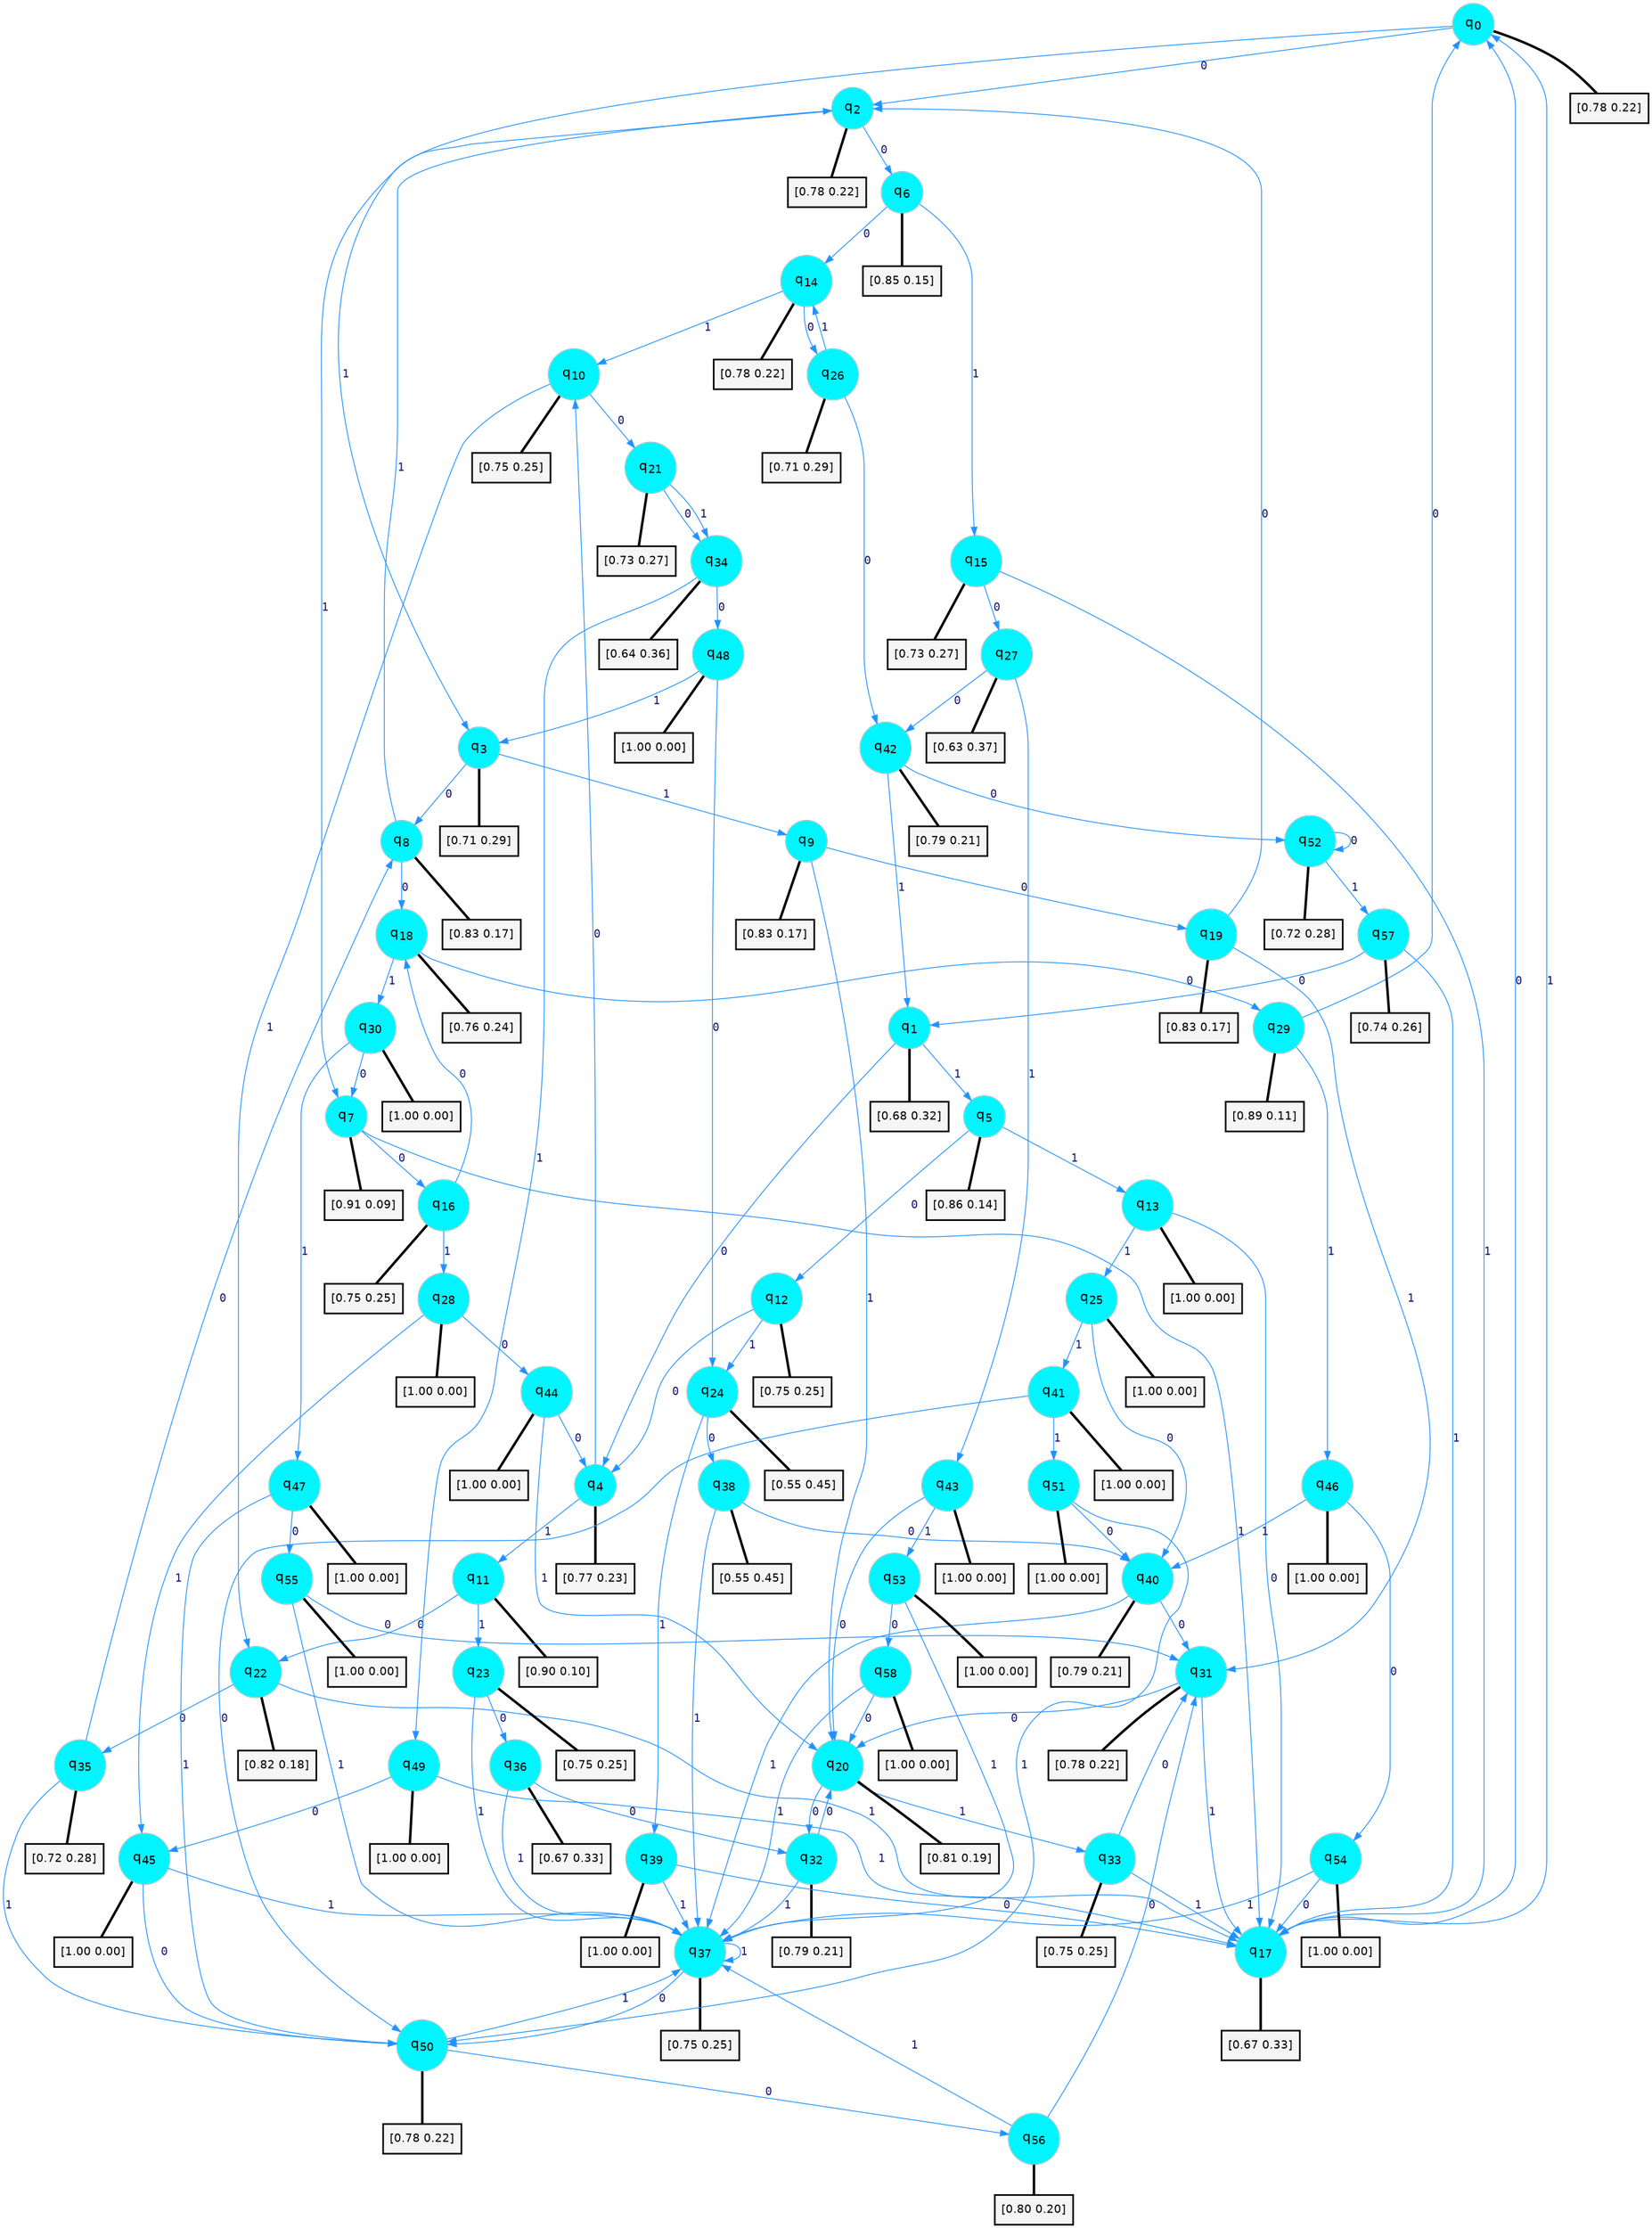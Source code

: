 digraph G {
graph [
bgcolor=transparent, dpi=300, rankdir=TD, size="40,25"];
node [
color=gray, fillcolor=turquoise1, fontcolor=black, fontname=Helvetica, fontsize=16, fontweight=bold, shape=circle, style=filled];
edge [
arrowsize=1, color=dodgerblue1, fontcolor=midnightblue, fontname=courier, fontweight=bold, penwidth=1, style=solid, weight=20];
0[label=<q<SUB>0</SUB>>];
1[label=<q<SUB>1</SUB>>];
2[label=<q<SUB>2</SUB>>];
3[label=<q<SUB>3</SUB>>];
4[label=<q<SUB>4</SUB>>];
5[label=<q<SUB>5</SUB>>];
6[label=<q<SUB>6</SUB>>];
7[label=<q<SUB>7</SUB>>];
8[label=<q<SUB>8</SUB>>];
9[label=<q<SUB>9</SUB>>];
10[label=<q<SUB>10</SUB>>];
11[label=<q<SUB>11</SUB>>];
12[label=<q<SUB>12</SUB>>];
13[label=<q<SUB>13</SUB>>];
14[label=<q<SUB>14</SUB>>];
15[label=<q<SUB>15</SUB>>];
16[label=<q<SUB>16</SUB>>];
17[label=<q<SUB>17</SUB>>];
18[label=<q<SUB>18</SUB>>];
19[label=<q<SUB>19</SUB>>];
20[label=<q<SUB>20</SUB>>];
21[label=<q<SUB>21</SUB>>];
22[label=<q<SUB>22</SUB>>];
23[label=<q<SUB>23</SUB>>];
24[label=<q<SUB>24</SUB>>];
25[label=<q<SUB>25</SUB>>];
26[label=<q<SUB>26</SUB>>];
27[label=<q<SUB>27</SUB>>];
28[label=<q<SUB>28</SUB>>];
29[label=<q<SUB>29</SUB>>];
30[label=<q<SUB>30</SUB>>];
31[label=<q<SUB>31</SUB>>];
32[label=<q<SUB>32</SUB>>];
33[label=<q<SUB>33</SUB>>];
34[label=<q<SUB>34</SUB>>];
35[label=<q<SUB>35</SUB>>];
36[label=<q<SUB>36</SUB>>];
37[label=<q<SUB>37</SUB>>];
38[label=<q<SUB>38</SUB>>];
39[label=<q<SUB>39</SUB>>];
40[label=<q<SUB>40</SUB>>];
41[label=<q<SUB>41</SUB>>];
42[label=<q<SUB>42</SUB>>];
43[label=<q<SUB>43</SUB>>];
44[label=<q<SUB>44</SUB>>];
45[label=<q<SUB>45</SUB>>];
46[label=<q<SUB>46</SUB>>];
47[label=<q<SUB>47</SUB>>];
48[label=<q<SUB>48</SUB>>];
49[label=<q<SUB>49</SUB>>];
50[label=<q<SUB>50</SUB>>];
51[label=<q<SUB>51</SUB>>];
52[label=<q<SUB>52</SUB>>];
53[label=<q<SUB>53</SUB>>];
54[label=<q<SUB>54</SUB>>];
55[label=<q<SUB>55</SUB>>];
56[label=<q<SUB>56</SUB>>];
57[label=<q<SUB>57</SUB>>];
58[label=<q<SUB>58</SUB>>];
59[label="[0.78 0.22]", shape=box,fontcolor=black, fontname=Helvetica, fontsize=14, penwidth=2, fillcolor=whitesmoke,color=black];
60[label="[0.68 0.32]", shape=box,fontcolor=black, fontname=Helvetica, fontsize=14, penwidth=2, fillcolor=whitesmoke,color=black];
61[label="[0.78 0.22]", shape=box,fontcolor=black, fontname=Helvetica, fontsize=14, penwidth=2, fillcolor=whitesmoke,color=black];
62[label="[0.71 0.29]", shape=box,fontcolor=black, fontname=Helvetica, fontsize=14, penwidth=2, fillcolor=whitesmoke,color=black];
63[label="[0.77 0.23]", shape=box,fontcolor=black, fontname=Helvetica, fontsize=14, penwidth=2, fillcolor=whitesmoke,color=black];
64[label="[0.86 0.14]", shape=box,fontcolor=black, fontname=Helvetica, fontsize=14, penwidth=2, fillcolor=whitesmoke,color=black];
65[label="[0.85 0.15]", shape=box,fontcolor=black, fontname=Helvetica, fontsize=14, penwidth=2, fillcolor=whitesmoke,color=black];
66[label="[0.91 0.09]", shape=box,fontcolor=black, fontname=Helvetica, fontsize=14, penwidth=2, fillcolor=whitesmoke,color=black];
67[label="[0.83 0.17]", shape=box,fontcolor=black, fontname=Helvetica, fontsize=14, penwidth=2, fillcolor=whitesmoke,color=black];
68[label="[0.83 0.17]", shape=box,fontcolor=black, fontname=Helvetica, fontsize=14, penwidth=2, fillcolor=whitesmoke,color=black];
69[label="[0.75 0.25]", shape=box,fontcolor=black, fontname=Helvetica, fontsize=14, penwidth=2, fillcolor=whitesmoke,color=black];
70[label="[0.90 0.10]", shape=box,fontcolor=black, fontname=Helvetica, fontsize=14, penwidth=2, fillcolor=whitesmoke,color=black];
71[label="[0.75 0.25]", shape=box,fontcolor=black, fontname=Helvetica, fontsize=14, penwidth=2, fillcolor=whitesmoke,color=black];
72[label="[1.00 0.00]", shape=box,fontcolor=black, fontname=Helvetica, fontsize=14, penwidth=2, fillcolor=whitesmoke,color=black];
73[label="[0.78 0.22]", shape=box,fontcolor=black, fontname=Helvetica, fontsize=14, penwidth=2, fillcolor=whitesmoke,color=black];
74[label="[0.73 0.27]", shape=box,fontcolor=black, fontname=Helvetica, fontsize=14, penwidth=2, fillcolor=whitesmoke,color=black];
75[label="[0.75 0.25]", shape=box,fontcolor=black, fontname=Helvetica, fontsize=14, penwidth=2, fillcolor=whitesmoke,color=black];
76[label="[0.67 0.33]", shape=box,fontcolor=black, fontname=Helvetica, fontsize=14, penwidth=2, fillcolor=whitesmoke,color=black];
77[label="[0.76 0.24]", shape=box,fontcolor=black, fontname=Helvetica, fontsize=14, penwidth=2, fillcolor=whitesmoke,color=black];
78[label="[0.83 0.17]", shape=box,fontcolor=black, fontname=Helvetica, fontsize=14, penwidth=2, fillcolor=whitesmoke,color=black];
79[label="[0.81 0.19]", shape=box,fontcolor=black, fontname=Helvetica, fontsize=14, penwidth=2, fillcolor=whitesmoke,color=black];
80[label="[0.73 0.27]", shape=box,fontcolor=black, fontname=Helvetica, fontsize=14, penwidth=2, fillcolor=whitesmoke,color=black];
81[label="[0.82 0.18]", shape=box,fontcolor=black, fontname=Helvetica, fontsize=14, penwidth=2, fillcolor=whitesmoke,color=black];
82[label="[0.75 0.25]", shape=box,fontcolor=black, fontname=Helvetica, fontsize=14, penwidth=2, fillcolor=whitesmoke,color=black];
83[label="[0.55 0.45]", shape=box,fontcolor=black, fontname=Helvetica, fontsize=14, penwidth=2, fillcolor=whitesmoke,color=black];
84[label="[1.00 0.00]", shape=box,fontcolor=black, fontname=Helvetica, fontsize=14, penwidth=2, fillcolor=whitesmoke,color=black];
85[label="[0.71 0.29]", shape=box,fontcolor=black, fontname=Helvetica, fontsize=14, penwidth=2, fillcolor=whitesmoke,color=black];
86[label="[0.63 0.37]", shape=box,fontcolor=black, fontname=Helvetica, fontsize=14, penwidth=2, fillcolor=whitesmoke,color=black];
87[label="[1.00 0.00]", shape=box,fontcolor=black, fontname=Helvetica, fontsize=14, penwidth=2, fillcolor=whitesmoke,color=black];
88[label="[0.89 0.11]", shape=box,fontcolor=black, fontname=Helvetica, fontsize=14, penwidth=2, fillcolor=whitesmoke,color=black];
89[label="[1.00 0.00]", shape=box,fontcolor=black, fontname=Helvetica, fontsize=14, penwidth=2, fillcolor=whitesmoke,color=black];
90[label="[0.78 0.22]", shape=box,fontcolor=black, fontname=Helvetica, fontsize=14, penwidth=2, fillcolor=whitesmoke,color=black];
91[label="[0.79 0.21]", shape=box,fontcolor=black, fontname=Helvetica, fontsize=14, penwidth=2, fillcolor=whitesmoke,color=black];
92[label="[0.75 0.25]", shape=box,fontcolor=black, fontname=Helvetica, fontsize=14, penwidth=2, fillcolor=whitesmoke,color=black];
93[label="[0.64 0.36]", shape=box,fontcolor=black, fontname=Helvetica, fontsize=14, penwidth=2, fillcolor=whitesmoke,color=black];
94[label="[0.72 0.28]", shape=box,fontcolor=black, fontname=Helvetica, fontsize=14, penwidth=2, fillcolor=whitesmoke,color=black];
95[label="[0.67 0.33]", shape=box,fontcolor=black, fontname=Helvetica, fontsize=14, penwidth=2, fillcolor=whitesmoke,color=black];
96[label="[0.75 0.25]", shape=box,fontcolor=black, fontname=Helvetica, fontsize=14, penwidth=2, fillcolor=whitesmoke,color=black];
97[label="[0.55 0.45]", shape=box,fontcolor=black, fontname=Helvetica, fontsize=14, penwidth=2, fillcolor=whitesmoke,color=black];
98[label="[1.00 0.00]", shape=box,fontcolor=black, fontname=Helvetica, fontsize=14, penwidth=2, fillcolor=whitesmoke,color=black];
99[label="[0.79 0.21]", shape=box,fontcolor=black, fontname=Helvetica, fontsize=14, penwidth=2, fillcolor=whitesmoke,color=black];
100[label="[1.00 0.00]", shape=box,fontcolor=black, fontname=Helvetica, fontsize=14, penwidth=2, fillcolor=whitesmoke,color=black];
101[label="[0.79 0.21]", shape=box,fontcolor=black, fontname=Helvetica, fontsize=14, penwidth=2, fillcolor=whitesmoke,color=black];
102[label="[1.00 0.00]", shape=box,fontcolor=black, fontname=Helvetica, fontsize=14, penwidth=2, fillcolor=whitesmoke,color=black];
103[label="[1.00 0.00]", shape=box,fontcolor=black, fontname=Helvetica, fontsize=14, penwidth=2, fillcolor=whitesmoke,color=black];
104[label="[1.00 0.00]", shape=box,fontcolor=black, fontname=Helvetica, fontsize=14, penwidth=2, fillcolor=whitesmoke,color=black];
105[label="[1.00 0.00]", shape=box,fontcolor=black, fontname=Helvetica, fontsize=14, penwidth=2, fillcolor=whitesmoke,color=black];
106[label="[1.00 0.00]", shape=box,fontcolor=black, fontname=Helvetica, fontsize=14, penwidth=2, fillcolor=whitesmoke,color=black];
107[label="[1.00 0.00]", shape=box,fontcolor=black, fontname=Helvetica, fontsize=14, penwidth=2, fillcolor=whitesmoke,color=black];
108[label="[1.00 0.00]", shape=box,fontcolor=black, fontname=Helvetica, fontsize=14, penwidth=2, fillcolor=whitesmoke,color=black];
109[label="[0.78 0.22]", shape=box,fontcolor=black, fontname=Helvetica, fontsize=14, penwidth=2, fillcolor=whitesmoke,color=black];
110[label="[1.00 0.00]", shape=box,fontcolor=black, fontname=Helvetica, fontsize=14, penwidth=2, fillcolor=whitesmoke,color=black];
111[label="[0.72 0.28]", shape=box,fontcolor=black, fontname=Helvetica, fontsize=14, penwidth=2, fillcolor=whitesmoke,color=black];
112[label="[1.00 0.00]", shape=box,fontcolor=black, fontname=Helvetica, fontsize=14, penwidth=2, fillcolor=whitesmoke,color=black];
113[label="[1.00 0.00]", shape=box,fontcolor=black, fontname=Helvetica, fontsize=14, penwidth=2, fillcolor=whitesmoke,color=black];
114[label="[1.00 0.00]", shape=box,fontcolor=black, fontname=Helvetica, fontsize=14, penwidth=2, fillcolor=whitesmoke,color=black];
115[label="[0.80 0.20]", shape=box,fontcolor=black, fontname=Helvetica, fontsize=14, penwidth=2, fillcolor=whitesmoke,color=black];
116[label="[0.74 0.26]", shape=box,fontcolor=black, fontname=Helvetica, fontsize=14, penwidth=2, fillcolor=whitesmoke,color=black];
117[label="[1.00 0.00]", shape=box,fontcolor=black, fontname=Helvetica, fontsize=14, penwidth=2, fillcolor=whitesmoke,color=black];
0->2 [label=0];
0->3 [label=1];
0->59 [arrowhead=none, penwidth=3,color=black];
1->4 [label=0];
1->5 [label=1];
1->60 [arrowhead=none, penwidth=3,color=black];
2->6 [label=0];
2->7 [label=1];
2->61 [arrowhead=none, penwidth=3,color=black];
3->8 [label=0];
3->9 [label=1];
3->62 [arrowhead=none, penwidth=3,color=black];
4->10 [label=0];
4->11 [label=1];
4->63 [arrowhead=none, penwidth=3,color=black];
5->12 [label=0];
5->13 [label=1];
5->64 [arrowhead=none, penwidth=3,color=black];
6->14 [label=0];
6->15 [label=1];
6->65 [arrowhead=none, penwidth=3,color=black];
7->16 [label=0];
7->17 [label=1];
7->66 [arrowhead=none, penwidth=3,color=black];
8->18 [label=0];
8->2 [label=1];
8->67 [arrowhead=none, penwidth=3,color=black];
9->19 [label=0];
9->20 [label=1];
9->68 [arrowhead=none, penwidth=3,color=black];
10->21 [label=0];
10->22 [label=1];
10->69 [arrowhead=none, penwidth=3,color=black];
11->22 [label=0];
11->23 [label=1];
11->70 [arrowhead=none, penwidth=3,color=black];
12->4 [label=0];
12->24 [label=1];
12->71 [arrowhead=none, penwidth=3,color=black];
13->17 [label=0];
13->25 [label=1];
13->72 [arrowhead=none, penwidth=3,color=black];
14->26 [label=0];
14->10 [label=1];
14->73 [arrowhead=none, penwidth=3,color=black];
15->27 [label=0];
15->17 [label=1];
15->74 [arrowhead=none, penwidth=3,color=black];
16->18 [label=0];
16->28 [label=1];
16->75 [arrowhead=none, penwidth=3,color=black];
17->0 [label=0];
17->0 [label=1];
17->76 [arrowhead=none, penwidth=3,color=black];
18->29 [label=0];
18->30 [label=1];
18->77 [arrowhead=none, penwidth=3,color=black];
19->2 [label=0];
19->31 [label=1];
19->78 [arrowhead=none, penwidth=3,color=black];
20->32 [label=0];
20->33 [label=1];
20->79 [arrowhead=none, penwidth=3,color=black];
21->34 [label=0];
21->34 [label=1];
21->80 [arrowhead=none, penwidth=3,color=black];
22->35 [label=0];
22->17 [label=1];
22->81 [arrowhead=none, penwidth=3,color=black];
23->36 [label=0];
23->37 [label=1];
23->82 [arrowhead=none, penwidth=3,color=black];
24->38 [label=0];
24->39 [label=1];
24->83 [arrowhead=none, penwidth=3,color=black];
25->40 [label=0];
25->41 [label=1];
25->84 [arrowhead=none, penwidth=3,color=black];
26->42 [label=0];
26->14 [label=1];
26->85 [arrowhead=none, penwidth=3,color=black];
27->42 [label=0];
27->43 [label=1];
27->86 [arrowhead=none, penwidth=3,color=black];
28->44 [label=0];
28->45 [label=1];
28->87 [arrowhead=none, penwidth=3,color=black];
29->0 [label=0];
29->46 [label=1];
29->88 [arrowhead=none, penwidth=3,color=black];
30->7 [label=0];
30->47 [label=1];
30->89 [arrowhead=none, penwidth=3,color=black];
31->20 [label=0];
31->17 [label=1];
31->90 [arrowhead=none, penwidth=3,color=black];
32->20 [label=0];
32->37 [label=1];
32->91 [arrowhead=none, penwidth=3,color=black];
33->31 [label=0];
33->17 [label=1];
33->92 [arrowhead=none, penwidth=3,color=black];
34->48 [label=0];
34->49 [label=1];
34->93 [arrowhead=none, penwidth=3,color=black];
35->8 [label=0];
35->50 [label=1];
35->94 [arrowhead=none, penwidth=3,color=black];
36->32 [label=0];
36->37 [label=1];
36->95 [arrowhead=none, penwidth=3,color=black];
37->50 [label=0];
37->37 [label=1];
37->96 [arrowhead=none, penwidth=3,color=black];
38->40 [label=0];
38->37 [label=1];
38->97 [arrowhead=none, penwidth=3,color=black];
39->17 [label=0];
39->37 [label=1];
39->98 [arrowhead=none, penwidth=3,color=black];
40->31 [label=0];
40->37 [label=1];
40->99 [arrowhead=none, penwidth=3,color=black];
41->50 [label=0];
41->51 [label=1];
41->100 [arrowhead=none, penwidth=3,color=black];
42->52 [label=0];
42->1 [label=1];
42->101 [arrowhead=none, penwidth=3,color=black];
43->20 [label=0];
43->53 [label=1];
43->102 [arrowhead=none, penwidth=3,color=black];
44->4 [label=0];
44->20 [label=1];
44->103 [arrowhead=none, penwidth=3,color=black];
45->50 [label=0];
45->37 [label=1];
45->104 [arrowhead=none, penwidth=3,color=black];
46->54 [label=0];
46->40 [label=1];
46->105 [arrowhead=none, penwidth=3,color=black];
47->55 [label=0];
47->50 [label=1];
47->106 [arrowhead=none, penwidth=3,color=black];
48->24 [label=0];
48->3 [label=1];
48->107 [arrowhead=none, penwidth=3,color=black];
49->45 [label=0];
49->17 [label=1];
49->108 [arrowhead=none, penwidth=3,color=black];
50->56 [label=0];
50->37 [label=1];
50->109 [arrowhead=none, penwidth=3,color=black];
51->40 [label=0];
51->50 [label=1];
51->110 [arrowhead=none, penwidth=3,color=black];
52->52 [label=0];
52->57 [label=1];
52->111 [arrowhead=none, penwidth=3,color=black];
53->58 [label=0];
53->37 [label=1];
53->112 [arrowhead=none, penwidth=3,color=black];
54->17 [label=0];
54->37 [label=1];
54->113 [arrowhead=none, penwidth=3,color=black];
55->31 [label=0];
55->37 [label=1];
55->114 [arrowhead=none, penwidth=3,color=black];
56->31 [label=0];
56->37 [label=1];
56->115 [arrowhead=none, penwidth=3,color=black];
57->1 [label=0];
57->17 [label=1];
57->116 [arrowhead=none, penwidth=3,color=black];
58->20 [label=0];
58->37 [label=1];
58->117 [arrowhead=none, penwidth=3,color=black];
}

